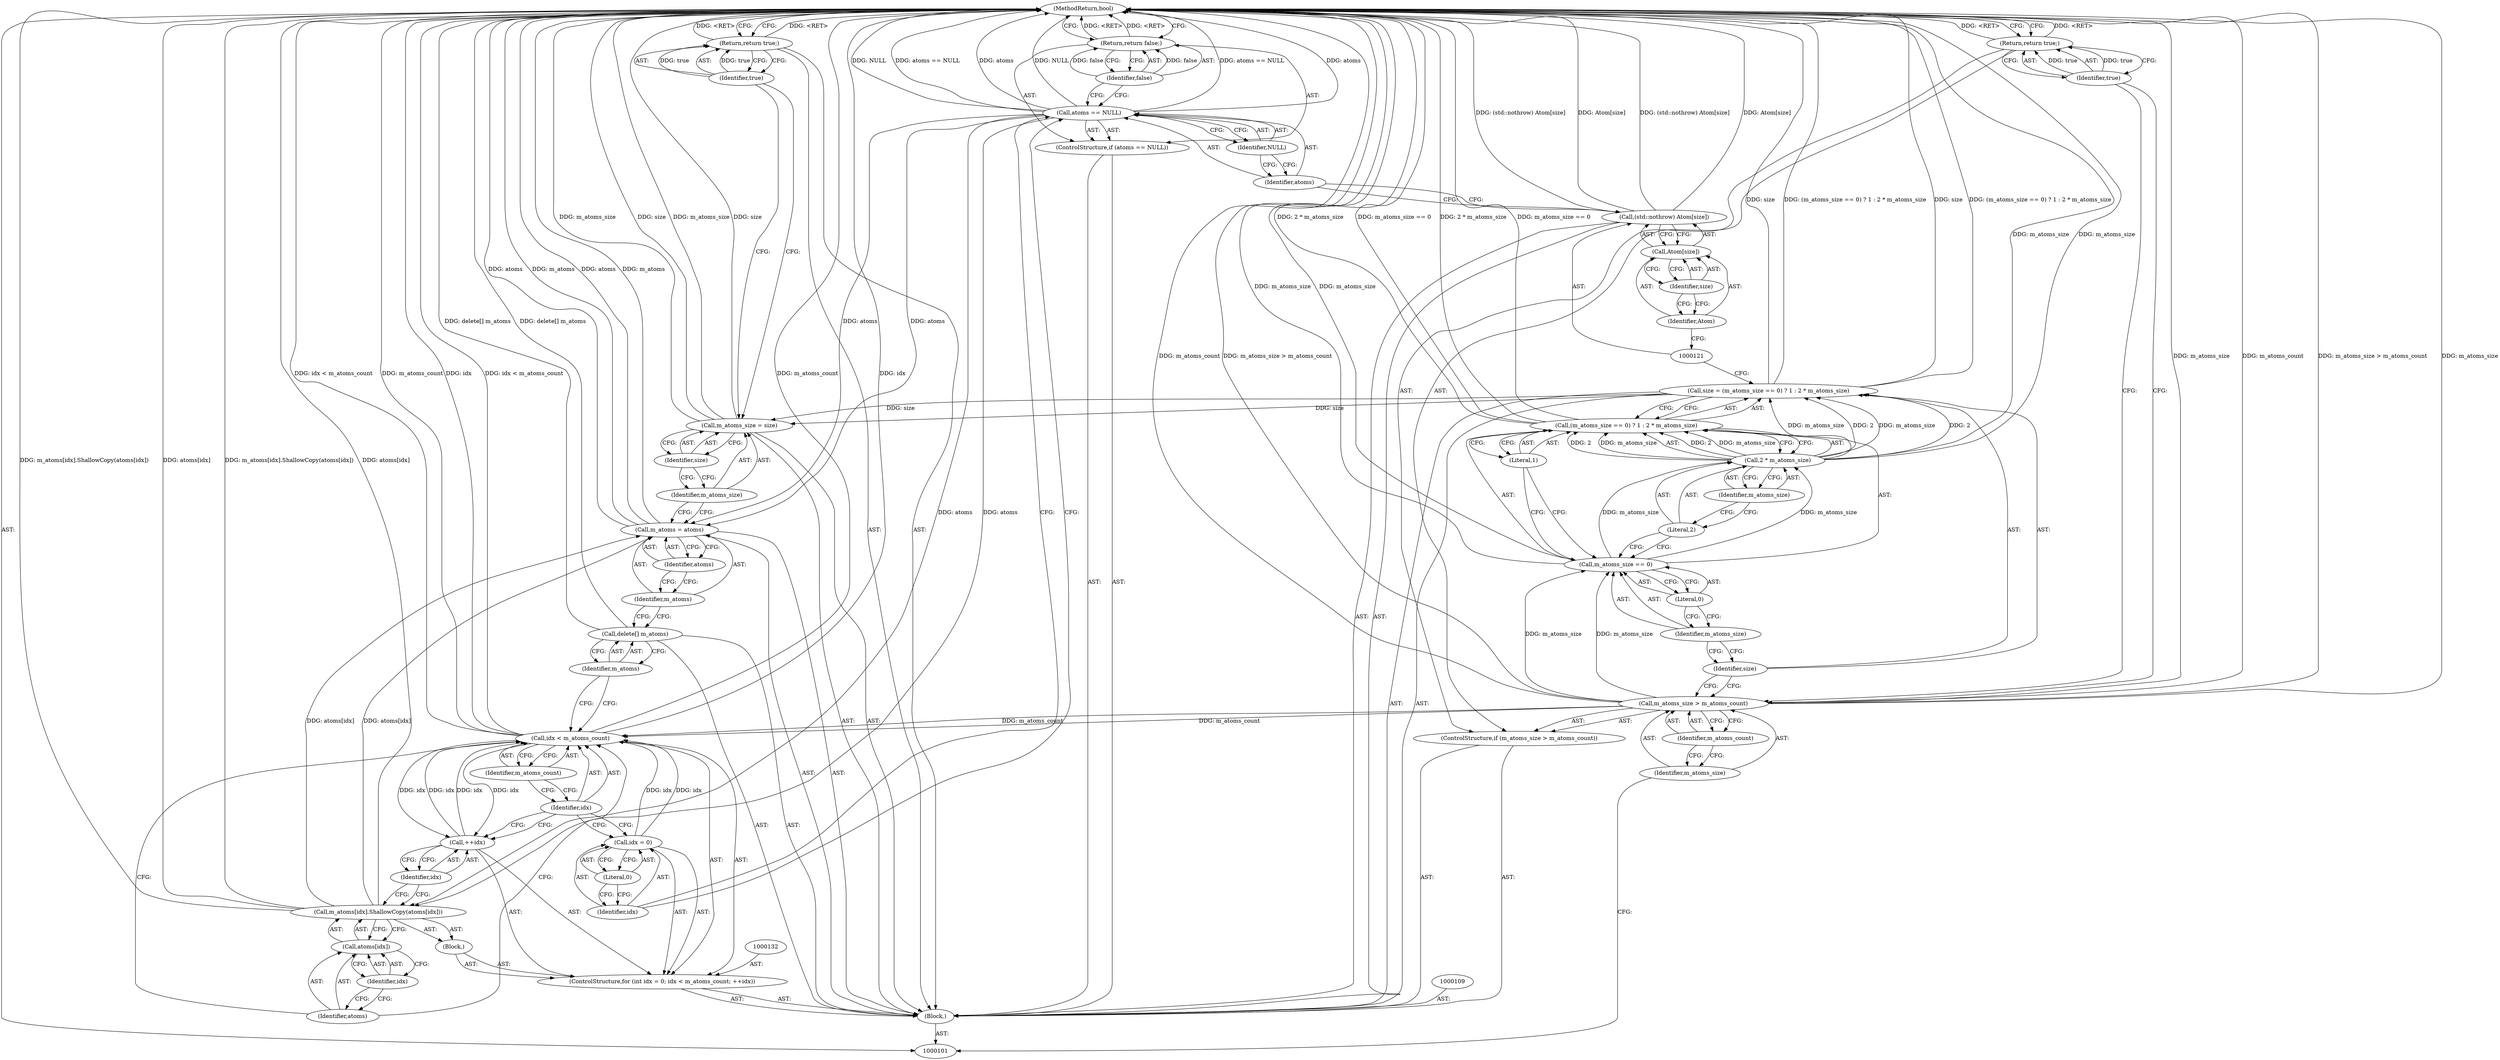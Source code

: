 digraph "1_Android_04839626ed859623901ebd3a5fd483982186b59d_36" {
"1000156" [label="(MethodReturn,bool)"];
"1000128" [label="(Identifier,NULL)"];
"1000125" [label="(ControlStructure,if (atoms == NULL))"];
"1000126" [label="(Call,atoms == NULL)"];
"1000127" [label="(Identifier,atoms)"];
"1000130" [label="(Identifier,false)"];
"1000129" [label="(Return,return false;)"];
"1000133" [label="(Call,idx = 0)"];
"1000134" [label="(Identifier,idx)"];
"1000135" [label="(Literal,0)"];
"1000136" [label="(Call,idx < m_atoms_count)"];
"1000137" [label="(Identifier,idx)"];
"1000138" [label="(Identifier,m_atoms_count)"];
"1000131" [label="(ControlStructure,for (int idx = 0; idx < m_atoms_count; ++idx))"];
"1000139" [label="(Call,++idx)"];
"1000140" [label="(Identifier,idx)"];
"1000141" [label="(Block,)"];
"1000143" [label="(Call,atoms[idx])"];
"1000144" [label="(Identifier,atoms)"];
"1000145" [label="(Identifier,idx)"];
"1000142" [label="(Call,m_atoms[idx].ShallowCopy(atoms[idx]))"];
"1000147" [label="(Identifier,m_atoms)"];
"1000146" [label="(Call,delete[] m_atoms)"];
"1000150" [label="(Identifier,atoms)"];
"1000148" [label="(Call,m_atoms = atoms)"];
"1000149" [label="(Identifier,m_atoms)"];
"1000102" [label="(Block,)"];
"1000153" [label="(Identifier,size)"];
"1000151" [label="(Call,m_atoms_size = size)"];
"1000152" [label="(Identifier,m_atoms_size)"];
"1000155" [label="(Identifier,true)"];
"1000154" [label="(Return,return true;)"];
"1000106" [label="(Identifier,m_atoms_count)"];
"1000103" [label="(ControlStructure,if (m_atoms_size > m_atoms_count))"];
"1000104" [label="(Call,m_atoms_size > m_atoms_count)"];
"1000105" [label="(Identifier,m_atoms_size)"];
"1000108" [label="(Identifier,true)"];
"1000107" [label="(Return,return true;)"];
"1000110" [label="(Call,size = (m_atoms_size == 0) ? 1 : 2 * m_atoms_size)"];
"1000111" [label="(Identifier,size)"];
"1000112" [label="(Call,(m_atoms_size == 0) ? 1 : 2 * m_atoms_size)"];
"1000113" [label="(Call,m_atoms_size == 0)"];
"1000114" [label="(Identifier,m_atoms_size)"];
"1000115" [label="(Literal,0)"];
"1000116" [label="(Literal,1)"];
"1000117" [label="(Call,2 * m_atoms_size)"];
"1000118" [label="(Literal,2)"];
"1000119" [label="(Identifier,m_atoms_size)"];
"1000120" [label="(Call,(std::nothrow) Atom[size])"];
"1000122" [label="(Call,Atom[size])"];
"1000123" [label="(Identifier,Atom)"];
"1000124" [label="(Identifier,size)"];
"1000156" -> "1000101"  [label="AST: "];
"1000156" -> "1000107"  [label="CFG: "];
"1000156" -> "1000129"  [label="CFG: "];
"1000156" -> "1000154"  [label="CFG: "];
"1000129" -> "1000156"  [label="DDG: <RET>"];
"1000112" -> "1000156"  [label="DDG: 2 * m_atoms_size"];
"1000112" -> "1000156"  [label="DDG: m_atoms_size == 0"];
"1000126" -> "1000156"  [label="DDG: atoms == NULL"];
"1000126" -> "1000156"  [label="DDG: atoms"];
"1000126" -> "1000156"  [label="DDG: NULL"];
"1000142" -> "1000156"  [label="DDG: m_atoms[idx].ShallowCopy(atoms[idx])"];
"1000142" -> "1000156"  [label="DDG: atoms[idx]"];
"1000104" -> "1000156"  [label="DDG: m_atoms_size > m_atoms_count"];
"1000104" -> "1000156"  [label="DDG: m_atoms_size"];
"1000104" -> "1000156"  [label="DDG: m_atoms_count"];
"1000113" -> "1000156"  [label="DDG: m_atoms_size"];
"1000151" -> "1000156"  [label="DDG: m_atoms_size"];
"1000151" -> "1000156"  [label="DDG: size"];
"1000148" -> "1000156"  [label="DDG: atoms"];
"1000148" -> "1000156"  [label="DDG: m_atoms"];
"1000117" -> "1000156"  [label="DDG: m_atoms_size"];
"1000146" -> "1000156"  [label="DDG: delete[] m_atoms"];
"1000110" -> "1000156"  [label="DDG: size"];
"1000110" -> "1000156"  [label="DDG: (m_atoms_size == 0) ? 1 : 2 * m_atoms_size"];
"1000120" -> "1000156"  [label="DDG: (std::nothrow) Atom[size]"];
"1000120" -> "1000156"  [label="DDG: Atom[size]"];
"1000136" -> "1000156"  [label="DDG: idx < m_atoms_count"];
"1000136" -> "1000156"  [label="DDG: m_atoms_count"];
"1000136" -> "1000156"  [label="DDG: idx"];
"1000154" -> "1000156"  [label="DDG: <RET>"];
"1000107" -> "1000156"  [label="DDG: <RET>"];
"1000128" -> "1000126"  [label="AST: "];
"1000128" -> "1000127"  [label="CFG: "];
"1000126" -> "1000128"  [label="CFG: "];
"1000125" -> "1000102"  [label="AST: "];
"1000126" -> "1000125"  [label="AST: "];
"1000129" -> "1000125"  [label="AST: "];
"1000126" -> "1000125"  [label="AST: "];
"1000126" -> "1000128"  [label="CFG: "];
"1000127" -> "1000126"  [label="AST: "];
"1000128" -> "1000126"  [label="AST: "];
"1000130" -> "1000126"  [label="CFG: "];
"1000134" -> "1000126"  [label="CFG: "];
"1000126" -> "1000156"  [label="DDG: atoms == NULL"];
"1000126" -> "1000156"  [label="DDG: atoms"];
"1000126" -> "1000156"  [label="DDG: NULL"];
"1000126" -> "1000142"  [label="DDG: atoms"];
"1000126" -> "1000148"  [label="DDG: atoms"];
"1000127" -> "1000126"  [label="AST: "];
"1000127" -> "1000120"  [label="CFG: "];
"1000128" -> "1000127"  [label="CFG: "];
"1000130" -> "1000129"  [label="AST: "];
"1000130" -> "1000126"  [label="CFG: "];
"1000129" -> "1000130"  [label="CFG: "];
"1000130" -> "1000129"  [label="DDG: false"];
"1000129" -> "1000125"  [label="AST: "];
"1000129" -> "1000130"  [label="CFG: "];
"1000130" -> "1000129"  [label="AST: "];
"1000156" -> "1000129"  [label="CFG: "];
"1000129" -> "1000156"  [label="DDG: <RET>"];
"1000130" -> "1000129"  [label="DDG: false"];
"1000133" -> "1000131"  [label="AST: "];
"1000133" -> "1000135"  [label="CFG: "];
"1000134" -> "1000133"  [label="AST: "];
"1000135" -> "1000133"  [label="AST: "];
"1000137" -> "1000133"  [label="CFG: "];
"1000133" -> "1000136"  [label="DDG: idx"];
"1000134" -> "1000133"  [label="AST: "];
"1000134" -> "1000126"  [label="CFG: "];
"1000135" -> "1000134"  [label="CFG: "];
"1000135" -> "1000133"  [label="AST: "];
"1000135" -> "1000134"  [label="CFG: "];
"1000133" -> "1000135"  [label="CFG: "];
"1000136" -> "1000131"  [label="AST: "];
"1000136" -> "1000138"  [label="CFG: "];
"1000137" -> "1000136"  [label="AST: "];
"1000138" -> "1000136"  [label="AST: "];
"1000144" -> "1000136"  [label="CFG: "];
"1000147" -> "1000136"  [label="CFG: "];
"1000136" -> "1000156"  [label="DDG: idx < m_atoms_count"];
"1000136" -> "1000156"  [label="DDG: m_atoms_count"];
"1000136" -> "1000156"  [label="DDG: idx"];
"1000139" -> "1000136"  [label="DDG: idx"];
"1000133" -> "1000136"  [label="DDG: idx"];
"1000104" -> "1000136"  [label="DDG: m_atoms_count"];
"1000136" -> "1000139"  [label="DDG: idx"];
"1000137" -> "1000136"  [label="AST: "];
"1000137" -> "1000133"  [label="CFG: "];
"1000137" -> "1000139"  [label="CFG: "];
"1000138" -> "1000137"  [label="CFG: "];
"1000138" -> "1000136"  [label="AST: "];
"1000138" -> "1000137"  [label="CFG: "];
"1000136" -> "1000138"  [label="CFG: "];
"1000131" -> "1000102"  [label="AST: "];
"1000132" -> "1000131"  [label="AST: "];
"1000133" -> "1000131"  [label="AST: "];
"1000136" -> "1000131"  [label="AST: "];
"1000139" -> "1000131"  [label="AST: "];
"1000141" -> "1000131"  [label="AST: "];
"1000139" -> "1000131"  [label="AST: "];
"1000139" -> "1000140"  [label="CFG: "];
"1000140" -> "1000139"  [label="AST: "];
"1000137" -> "1000139"  [label="CFG: "];
"1000139" -> "1000136"  [label="DDG: idx"];
"1000136" -> "1000139"  [label="DDG: idx"];
"1000140" -> "1000139"  [label="AST: "];
"1000140" -> "1000142"  [label="CFG: "];
"1000139" -> "1000140"  [label="CFG: "];
"1000141" -> "1000131"  [label="AST: "];
"1000142" -> "1000141"  [label="AST: "];
"1000143" -> "1000142"  [label="AST: "];
"1000143" -> "1000145"  [label="CFG: "];
"1000144" -> "1000143"  [label="AST: "];
"1000145" -> "1000143"  [label="AST: "];
"1000142" -> "1000143"  [label="CFG: "];
"1000144" -> "1000143"  [label="AST: "];
"1000144" -> "1000136"  [label="CFG: "];
"1000145" -> "1000144"  [label="CFG: "];
"1000145" -> "1000143"  [label="AST: "];
"1000145" -> "1000144"  [label="CFG: "];
"1000143" -> "1000145"  [label="CFG: "];
"1000142" -> "1000141"  [label="AST: "];
"1000142" -> "1000143"  [label="CFG: "];
"1000143" -> "1000142"  [label="AST: "];
"1000140" -> "1000142"  [label="CFG: "];
"1000142" -> "1000156"  [label="DDG: m_atoms[idx].ShallowCopy(atoms[idx])"];
"1000142" -> "1000156"  [label="DDG: atoms[idx]"];
"1000126" -> "1000142"  [label="DDG: atoms"];
"1000142" -> "1000148"  [label="DDG: atoms[idx]"];
"1000147" -> "1000146"  [label="AST: "];
"1000147" -> "1000136"  [label="CFG: "];
"1000146" -> "1000147"  [label="CFG: "];
"1000146" -> "1000102"  [label="AST: "];
"1000146" -> "1000147"  [label="CFG: "];
"1000147" -> "1000146"  [label="AST: "];
"1000149" -> "1000146"  [label="CFG: "];
"1000146" -> "1000156"  [label="DDG: delete[] m_atoms"];
"1000150" -> "1000148"  [label="AST: "];
"1000150" -> "1000149"  [label="CFG: "];
"1000148" -> "1000150"  [label="CFG: "];
"1000148" -> "1000102"  [label="AST: "];
"1000148" -> "1000150"  [label="CFG: "];
"1000149" -> "1000148"  [label="AST: "];
"1000150" -> "1000148"  [label="AST: "];
"1000152" -> "1000148"  [label="CFG: "];
"1000148" -> "1000156"  [label="DDG: atoms"];
"1000148" -> "1000156"  [label="DDG: m_atoms"];
"1000126" -> "1000148"  [label="DDG: atoms"];
"1000142" -> "1000148"  [label="DDG: atoms[idx]"];
"1000149" -> "1000148"  [label="AST: "];
"1000149" -> "1000146"  [label="CFG: "];
"1000150" -> "1000149"  [label="CFG: "];
"1000102" -> "1000101"  [label="AST: "];
"1000103" -> "1000102"  [label="AST: "];
"1000109" -> "1000102"  [label="AST: "];
"1000110" -> "1000102"  [label="AST: "];
"1000120" -> "1000102"  [label="AST: "];
"1000125" -> "1000102"  [label="AST: "];
"1000131" -> "1000102"  [label="AST: "];
"1000146" -> "1000102"  [label="AST: "];
"1000148" -> "1000102"  [label="AST: "];
"1000151" -> "1000102"  [label="AST: "];
"1000154" -> "1000102"  [label="AST: "];
"1000153" -> "1000151"  [label="AST: "];
"1000153" -> "1000152"  [label="CFG: "];
"1000151" -> "1000153"  [label="CFG: "];
"1000151" -> "1000102"  [label="AST: "];
"1000151" -> "1000153"  [label="CFG: "];
"1000152" -> "1000151"  [label="AST: "];
"1000153" -> "1000151"  [label="AST: "];
"1000155" -> "1000151"  [label="CFG: "];
"1000151" -> "1000156"  [label="DDG: m_atoms_size"];
"1000151" -> "1000156"  [label="DDG: size"];
"1000110" -> "1000151"  [label="DDG: size"];
"1000152" -> "1000151"  [label="AST: "];
"1000152" -> "1000148"  [label="CFG: "];
"1000153" -> "1000152"  [label="CFG: "];
"1000155" -> "1000154"  [label="AST: "];
"1000155" -> "1000151"  [label="CFG: "];
"1000154" -> "1000155"  [label="CFG: "];
"1000155" -> "1000154"  [label="DDG: true"];
"1000154" -> "1000102"  [label="AST: "];
"1000154" -> "1000155"  [label="CFG: "];
"1000155" -> "1000154"  [label="AST: "];
"1000156" -> "1000154"  [label="CFG: "];
"1000154" -> "1000156"  [label="DDG: <RET>"];
"1000155" -> "1000154"  [label="DDG: true"];
"1000106" -> "1000104"  [label="AST: "];
"1000106" -> "1000105"  [label="CFG: "];
"1000104" -> "1000106"  [label="CFG: "];
"1000103" -> "1000102"  [label="AST: "];
"1000104" -> "1000103"  [label="AST: "];
"1000107" -> "1000103"  [label="AST: "];
"1000104" -> "1000103"  [label="AST: "];
"1000104" -> "1000106"  [label="CFG: "];
"1000105" -> "1000104"  [label="AST: "];
"1000106" -> "1000104"  [label="AST: "];
"1000108" -> "1000104"  [label="CFG: "];
"1000111" -> "1000104"  [label="CFG: "];
"1000104" -> "1000156"  [label="DDG: m_atoms_size > m_atoms_count"];
"1000104" -> "1000156"  [label="DDG: m_atoms_size"];
"1000104" -> "1000156"  [label="DDG: m_atoms_count"];
"1000104" -> "1000113"  [label="DDG: m_atoms_size"];
"1000104" -> "1000136"  [label="DDG: m_atoms_count"];
"1000105" -> "1000104"  [label="AST: "];
"1000105" -> "1000101"  [label="CFG: "];
"1000106" -> "1000105"  [label="CFG: "];
"1000108" -> "1000107"  [label="AST: "];
"1000108" -> "1000104"  [label="CFG: "];
"1000107" -> "1000108"  [label="CFG: "];
"1000108" -> "1000107"  [label="DDG: true"];
"1000107" -> "1000103"  [label="AST: "];
"1000107" -> "1000108"  [label="CFG: "];
"1000108" -> "1000107"  [label="AST: "];
"1000156" -> "1000107"  [label="CFG: "];
"1000107" -> "1000156"  [label="DDG: <RET>"];
"1000108" -> "1000107"  [label="DDG: true"];
"1000110" -> "1000102"  [label="AST: "];
"1000110" -> "1000112"  [label="CFG: "];
"1000111" -> "1000110"  [label="AST: "];
"1000112" -> "1000110"  [label="AST: "];
"1000121" -> "1000110"  [label="CFG: "];
"1000110" -> "1000156"  [label="DDG: size"];
"1000110" -> "1000156"  [label="DDG: (m_atoms_size == 0) ? 1 : 2 * m_atoms_size"];
"1000117" -> "1000110"  [label="DDG: 2"];
"1000117" -> "1000110"  [label="DDG: m_atoms_size"];
"1000110" -> "1000151"  [label="DDG: size"];
"1000111" -> "1000110"  [label="AST: "];
"1000111" -> "1000104"  [label="CFG: "];
"1000114" -> "1000111"  [label="CFG: "];
"1000112" -> "1000110"  [label="AST: "];
"1000112" -> "1000116"  [label="CFG: "];
"1000112" -> "1000117"  [label="CFG: "];
"1000113" -> "1000112"  [label="AST: "];
"1000116" -> "1000112"  [label="AST: "];
"1000117" -> "1000112"  [label="AST: "];
"1000110" -> "1000112"  [label="CFG: "];
"1000112" -> "1000156"  [label="DDG: 2 * m_atoms_size"];
"1000112" -> "1000156"  [label="DDG: m_atoms_size == 0"];
"1000117" -> "1000112"  [label="DDG: 2"];
"1000117" -> "1000112"  [label="DDG: m_atoms_size"];
"1000113" -> "1000112"  [label="AST: "];
"1000113" -> "1000115"  [label="CFG: "];
"1000114" -> "1000113"  [label="AST: "];
"1000115" -> "1000113"  [label="AST: "];
"1000116" -> "1000113"  [label="CFG: "];
"1000118" -> "1000113"  [label="CFG: "];
"1000113" -> "1000156"  [label="DDG: m_atoms_size"];
"1000104" -> "1000113"  [label="DDG: m_atoms_size"];
"1000113" -> "1000117"  [label="DDG: m_atoms_size"];
"1000114" -> "1000113"  [label="AST: "];
"1000114" -> "1000111"  [label="CFG: "];
"1000115" -> "1000114"  [label="CFG: "];
"1000115" -> "1000113"  [label="AST: "];
"1000115" -> "1000114"  [label="CFG: "];
"1000113" -> "1000115"  [label="CFG: "];
"1000116" -> "1000112"  [label="AST: "];
"1000116" -> "1000113"  [label="CFG: "];
"1000112" -> "1000116"  [label="CFG: "];
"1000117" -> "1000112"  [label="AST: "];
"1000117" -> "1000119"  [label="CFG: "];
"1000118" -> "1000117"  [label="AST: "];
"1000119" -> "1000117"  [label="AST: "];
"1000112" -> "1000117"  [label="CFG: "];
"1000117" -> "1000156"  [label="DDG: m_atoms_size"];
"1000117" -> "1000110"  [label="DDG: 2"];
"1000117" -> "1000110"  [label="DDG: m_atoms_size"];
"1000117" -> "1000112"  [label="DDG: 2"];
"1000117" -> "1000112"  [label="DDG: m_atoms_size"];
"1000113" -> "1000117"  [label="DDG: m_atoms_size"];
"1000118" -> "1000117"  [label="AST: "];
"1000118" -> "1000113"  [label="CFG: "];
"1000119" -> "1000118"  [label="CFG: "];
"1000119" -> "1000117"  [label="AST: "];
"1000119" -> "1000118"  [label="CFG: "];
"1000117" -> "1000119"  [label="CFG: "];
"1000120" -> "1000102"  [label="AST: "];
"1000120" -> "1000122"  [label="CFG: "];
"1000121" -> "1000120"  [label="AST: "];
"1000122" -> "1000120"  [label="AST: "];
"1000127" -> "1000120"  [label="CFG: "];
"1000120" -> "1000156"  [label="DDG: (std::nothrow) Atom[size]"];
"1000120" -> "1000156"  [label="DDG: Atom[size]"];
"1000122" -> "1000120"  [label="AST: "];
"1000122" -> "1000124"  [label="CFG: "];
"1000123" -> "1000122"  [label="AST: "];
"1000124" -> "1000122"  [label="AST: "];
"1000120" -> "1000122"  [label="CFG: "];
"1000123" -> "1000122"  [label="AST: "];
"1000123" -> "1000121"  [label="CFG: "];
"1000124" -> "1000123"  [label="CFG: "];
"1000124" -> "1000122"  [label="AST: "];
"1000124" -> "1000123"  [label="CFG: "];
"1000122" -> "1000124"  [label="CFG: "];
}
